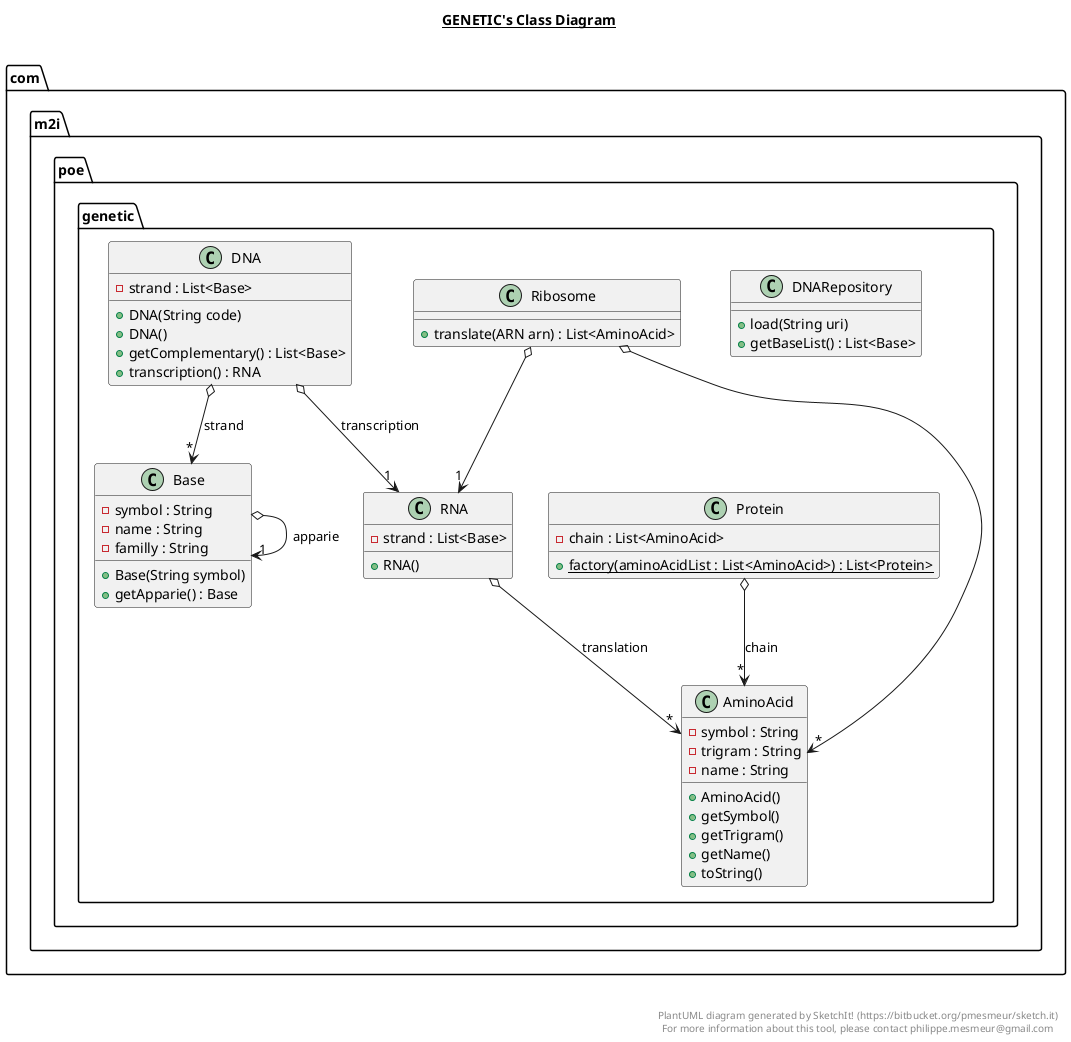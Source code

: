 @startuml

title __GENETIC's Class Diagram__\n

  package com.m2i.poe {
      package com.m2i.poe.genetic {
        class DNARepository {
            + load(String uri)
            + getBaseList() : List<Base>
        }
      }
    }

  package com.m2i.poe {
    package com.m2i.poe.genetic {
      class RNA {
          - strand : List<Base>
          + RNA()
      }
    }
  }

  package com.m2i.poe {
      package com.m2i.poe.genetic {
        class Ribosome {
            + translate(ARN arn) : List<AminoAcid>
        }
      }
    }
  

  package com.m2i.poe {
    package com.m2i.poe.genetic {
      class AminoAcid {
          - symbol : String
          - trigram : String
          - name : String
          + AminoAcid()
          + getSymbol()
          + getTrigram()
          + getName()
          + toString()
      }
    }
  }

  package com.m2i.poe {
      package com.m2i.poe.genetic {
        class Protein {
            - chain : List<AminoAcid>
            + {static} factory(aminoAcidList : List<AminoAcid>) : List<Protein>
        }
      }
    }
  

  package com.m2i.poe {
    package com.m2i.poe.genetic {
      class Base {
          - symbol : String
          - name : String
          - familly : String
          + Base(String symbol)
          + getApparie() : Base
      }
    }
  }
  

  package com.m2i.poe {
    package com.m2i.poe.genetic {
      class DNA {
          - strand : List<Base>
          + DNA(String code)
          + DNA()
          + getComplementary() : List<Base>
          + transcription() : RNA
      }
    }
  }

  Base o--> "1" Base : apparie
  DNA o--> "*" Base : strand
  DNA o--> "1" RNA : transcription
  RNA o--> "*" AminoAcid : translation
  Protein o--> "*" AminoAcid : chain
  Ribosome o--> "1" RNA
  Ribosome o--> "*" AminoAcid




right footer


PlantUML diagram generated by SketchIt! (https://bitbucket.org/pmesmeur/sketch.it)
For more information about this tool, please contact philippe.mesmeur@gmail.com
endfooter

@enduml
